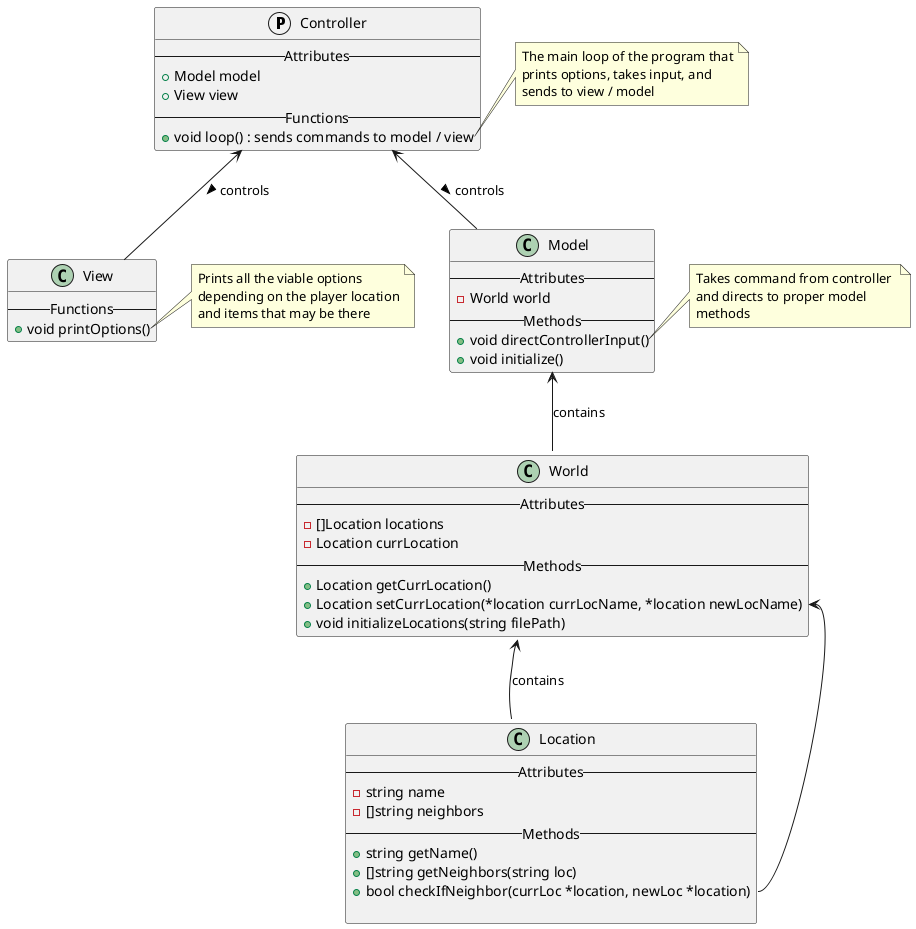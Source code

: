 @startuml class_diagram
protocol   Controller {
    --Attributes--
    + Model model
    + View view
    --Functions--
    + void loop() : sends commands to model / view
}
note right of Controller::loop
    The main loop of the program that
    prints options, takes input, and
    sends to view / model
end note
class   View {
    --Functions--
    + void printOptions()
}
note right of View::printOptions
    Prints all the viable options
    depending on the player location
    and items that may be there
end note
class   Model {
    --Attributes--
    - World world
    --Methods--
    + void directControllerInput()
    + void initialize()
}
note right of Model::directControllerInput
    Takes command from controller 
    and directs to proper model
    methods
end note

class World {
    --Attributes--
    - []Location locations
    - Location currLocation
    --Methods--
    + Location getCurrLocation()
    + Location setCurrLocation(*location currLocName, *location newLocName)
    /'- void createLocation(string filename)'/
    + void initializeLocations(string filePath)
}
note right of World::createLocations
    Takes JSON input to create locations
    for the worlds to be used
end note

class Location {
    --Attributes--
    - string name 
    - []string neighbors
    --Methods--
    + string getName()
    + []string getNeighbors(string loc)
    + bool checkIfNeighbor(currLoc *location, newLoc *location)

}

Controller <-- Model : controls >
Controller <-- View : controls >
Model <-- World : contains
World <-- Location : contains
World::setCurrLocation <-- Location::checkIfNeighbor


@enduml